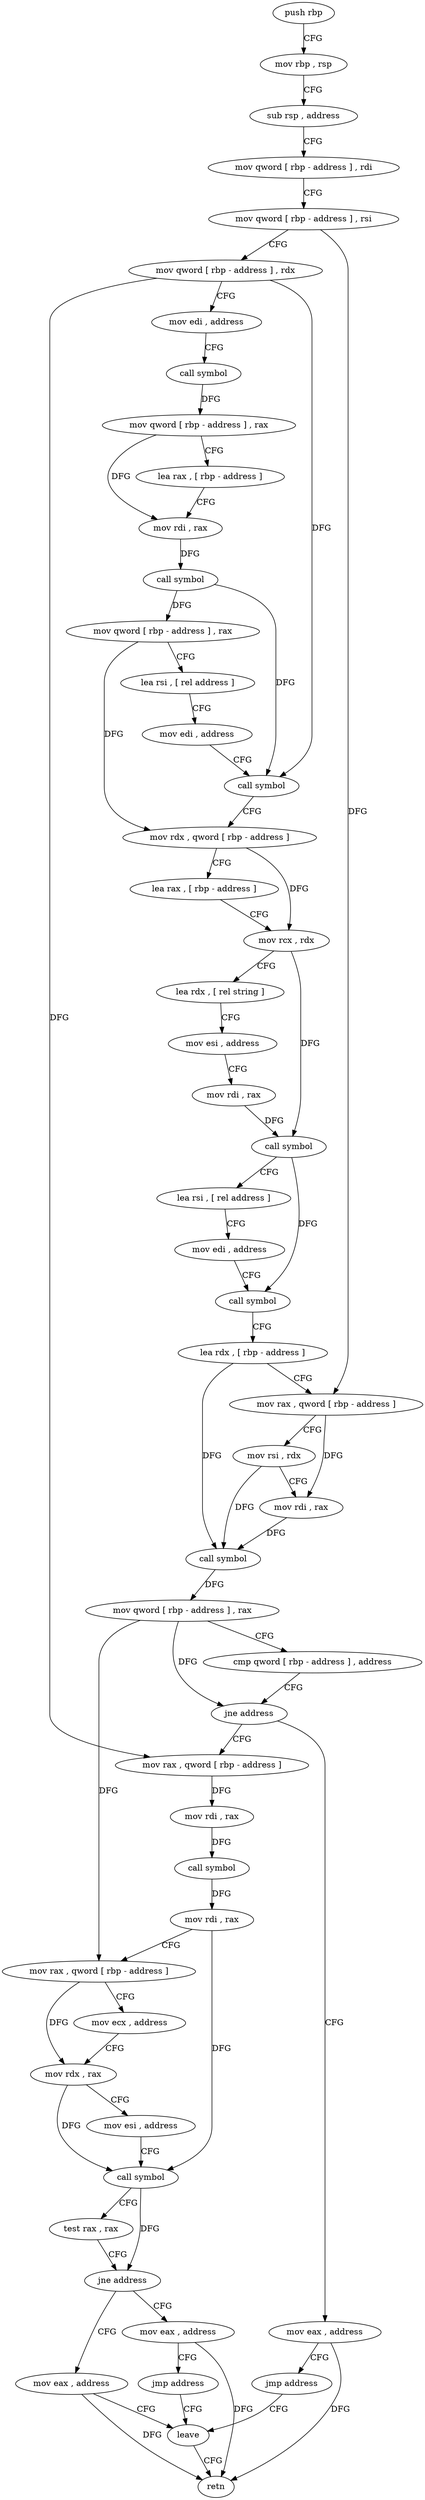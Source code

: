 digraph "func" {
"100006" [label = "push rbp" ]
"100007" [label = "mov rbp , rsp" ]
"100010" [label = "sub rsp , address" ]
"100017" [label = "mov qword [ rbp - address ] , rdi" ]
"100024" [label = "mov qword [ rbp - address ] , rsi" ]
"100031" [label = "mov qword [ rbp - address ] , rdx" ]
"100038" [label = "mov edi , address" ]
"100043" [label = "call symbol" ]
"100048" [label = "mov qword [ rbp - address ] , rax" ]
"100052" [label = "lea rax , [ rbp - address ]" ]
"100056" [label = "mov rdi , rax" ]
"100059" [label = "call symbol" ]
"100064" [label = "mov qword [ rbp - address ] , rax" ]
"100068" [label = "lea rsi , [ rel address ]" ]
"100075" [label = "mov edi , address" ]
"100080" [label = "call symbol" ]
"100085" [label = "mov rdx , qword [ rbp - address ]" ]
"100089" [label = "lea rax , [ rbp - address ]" ]
"100096" [label = "mov rcx , rdx" ]
"100099" [label = "lea rdx , [ rel string ]" ]
"100106" [label = "mov esi , address" ]
"100111" [label = "mov rdi , rax" ]
"100114" [label = "call symbol" ]
"100119" [label = "lea rsi , [ rel address ]" ]
"100126" [label = "mov edi , address" ]
"100131" [label = "call symbol" ]
"100136" [label = "lea rdx , [ rbp - address ]" ]
"100143" [label = "mov rax , qword [ rbp - address ]" ]
"100150" [label = "mov rsi , rdx" ]
"100153" [label = "mov rdi , rax" ]
"100156" [label = "call symbol" ]
"100161" [label = "mov qword [ rbp - address ] , rax" ]
"100165" [label = "cmp qword [ rbp - address ] , address" ]
"100170" [label = "jne address" ]
"100179" [label = "mov rax , qword [ rbp - address ]" ]
"100172" [label = "mov eax , address" ]
"100186" [label = "mov rdi , rax" ]
"100189" [label = "call symbol" ]
"100194" [label = "mov rdi , rax" ]
"100197" [label = "mov rax , qword [ rbp - address ]" ]
"100201" [label = "mov ecx , address" ]
"100206" [label = "mov rdx , rax" ]
"100209" [label = "mov esi , address" ]
"100214" [label = "call symbol" ]
"100219" [label = "test rax , rax" ]
"100222" [label = "jne address" ]
"100231" [label = "mov eax , address" ]
"100224" [label = "mov eax , address" ]
"100177" [label = "jmp address" ]
"100236" [label = "leave" ]
"100229" [label = "jmp address" ]
"100237" [label = "retn" ]
"100006" -> "100007" [ label = "CFG" ]
"100007" -> "100010" [ label = "CFG" ]
"100010" -> "100017" [ label = "CFG" ]
"100017" -> "100024" [ label = "CFG" ]
"100024" -> "100031" [ label = "CFG" ]
"100024" -> "100143" [ label = "DFG" ]
"100031" -> "100038" [ label = "CFG" ]
"100031" -> "100080" [ label = "DFG" ]
"100031" -> "100179" [ label = "DFG" ]
"100038" -> "100043" [ label = "CFG" ]
"100043" -> "100048" [ label = "DFG" ]
"100048" -> "100052" [ label = "CFG" ]
"100048" -> "100056" [ label = "DFG" ]
"100052" -> "100056" [ label = "CFG" ]
"100056" -> "100059" [ label = "DFG" ]
"100059" -> "100064" [ label = "DFG" ]
"100059" -> "100080" [ label = "DFG" ]
"100064" -> "100068" [ label = "CFG" ]
"100064" -> "100085" [ label = "DFG" ]
"100068" -> "100075" [ label = "CFG" ]
"100075" -> "100080" [ label = "CFG" ]
"100080" -> "100085" [ label = "CFG" ]
"100085" -> "100089" [ label = "CFG" ]
"100085" -> "100096" [ label = "DFG" ]
"100089" -> "100096" [ label = "CFG" ]
"100096" -> "100099" [ label = "CFG" ]
"100096" -> "100114" [ label = "DFG" ]
"100099" -> "100106" [ label = "CFG" ]
"100106" -> "100111" [ label = "CFG" ]
"100111" -> "100114" [ label = "DFG" ]
"100114" -> "100119" [ label = "CFG" ]
"100114" -> "100131" [ label = "DFG" ]
"100119" -> "100126" [ label = "CFG" ]
"100126" -> "100131" [ label = "CFG" ]
"100131" -> "100136" [ label = "CFG" ]
"100136" -> "100143" [ label = "CFG" ]
"100136" -> "100156" [ label = "DFG" ]
"100143" -> "100150" [ label = "CFG" ]
"100143" -> "100153" [ label = "DFG" ]
"100150" -> "100153" [ label = "CFG" ]
"100150" -> "100156" [ label = "DFG" ]
"100153" -> "100156" [ label = "DFG" ]
"100156" -> "100161" [ label = "DFG" ]
"100161" -> "100165" [ label = "CFG" ]
"100161" -> "100170" [ label = "DFG" ]
"100161" -> "100197" [ label = "DFG" ]
"100165" -> "100170" [ label = "CFG" ]
"100170" -> "100179" [ label = "CFG" ]
"100170" -> "100172" [ label = "CFG" ]
"100179" -> "100186" [ label = "DFG" ]
"100172" -> "100177" [ label = "CFG" ]
"100172" -> "100237" [ label = "DFG" ]
"100186" -> "100189" [ label = "DFG" ]
"100189" -> "100194" [ label = "DFG" ]
"100194" -> "100197" [ label = "CFG" ]
"100194" -> "100214" [ label = "DFG" ]
"100197" -> "100201" [ label = "CFG" ]
"100197" -> "100206" [ label = "DFG" ]
"100201" -> "100206" [ label = "CFG" ]
"100206" -> "100209" [ label = "CFG" ]
"100206" -> "100214" [ label = "DFG" ]
"100209" -> "100214" [ label = "CFG" ]
"100214" -> "100219" [ label = "CFG" ]
"100214" -> "100222" [ label = "DFG" ]
"100219" -> "100222" [ label = "CFG" ]
"100222" -> "100231" [ label = "CFG" ]
"100222" -> "100224" [ label = "CFG" ]
"100231" -> "100236" [ label = "CFG" ]
"100231" -> "100237" [ label = "DFG" ]
"100224" -> "100229" [ label = "CFG" ]
"100224" -> "100237" [ label = "DFG" ]
"100177" -> "100236" [ label = "CFG" ]
"100236" -> "100237" [ label = "CFG" ]
"100229" -> "100236" [ label = "CFG" ]
}
